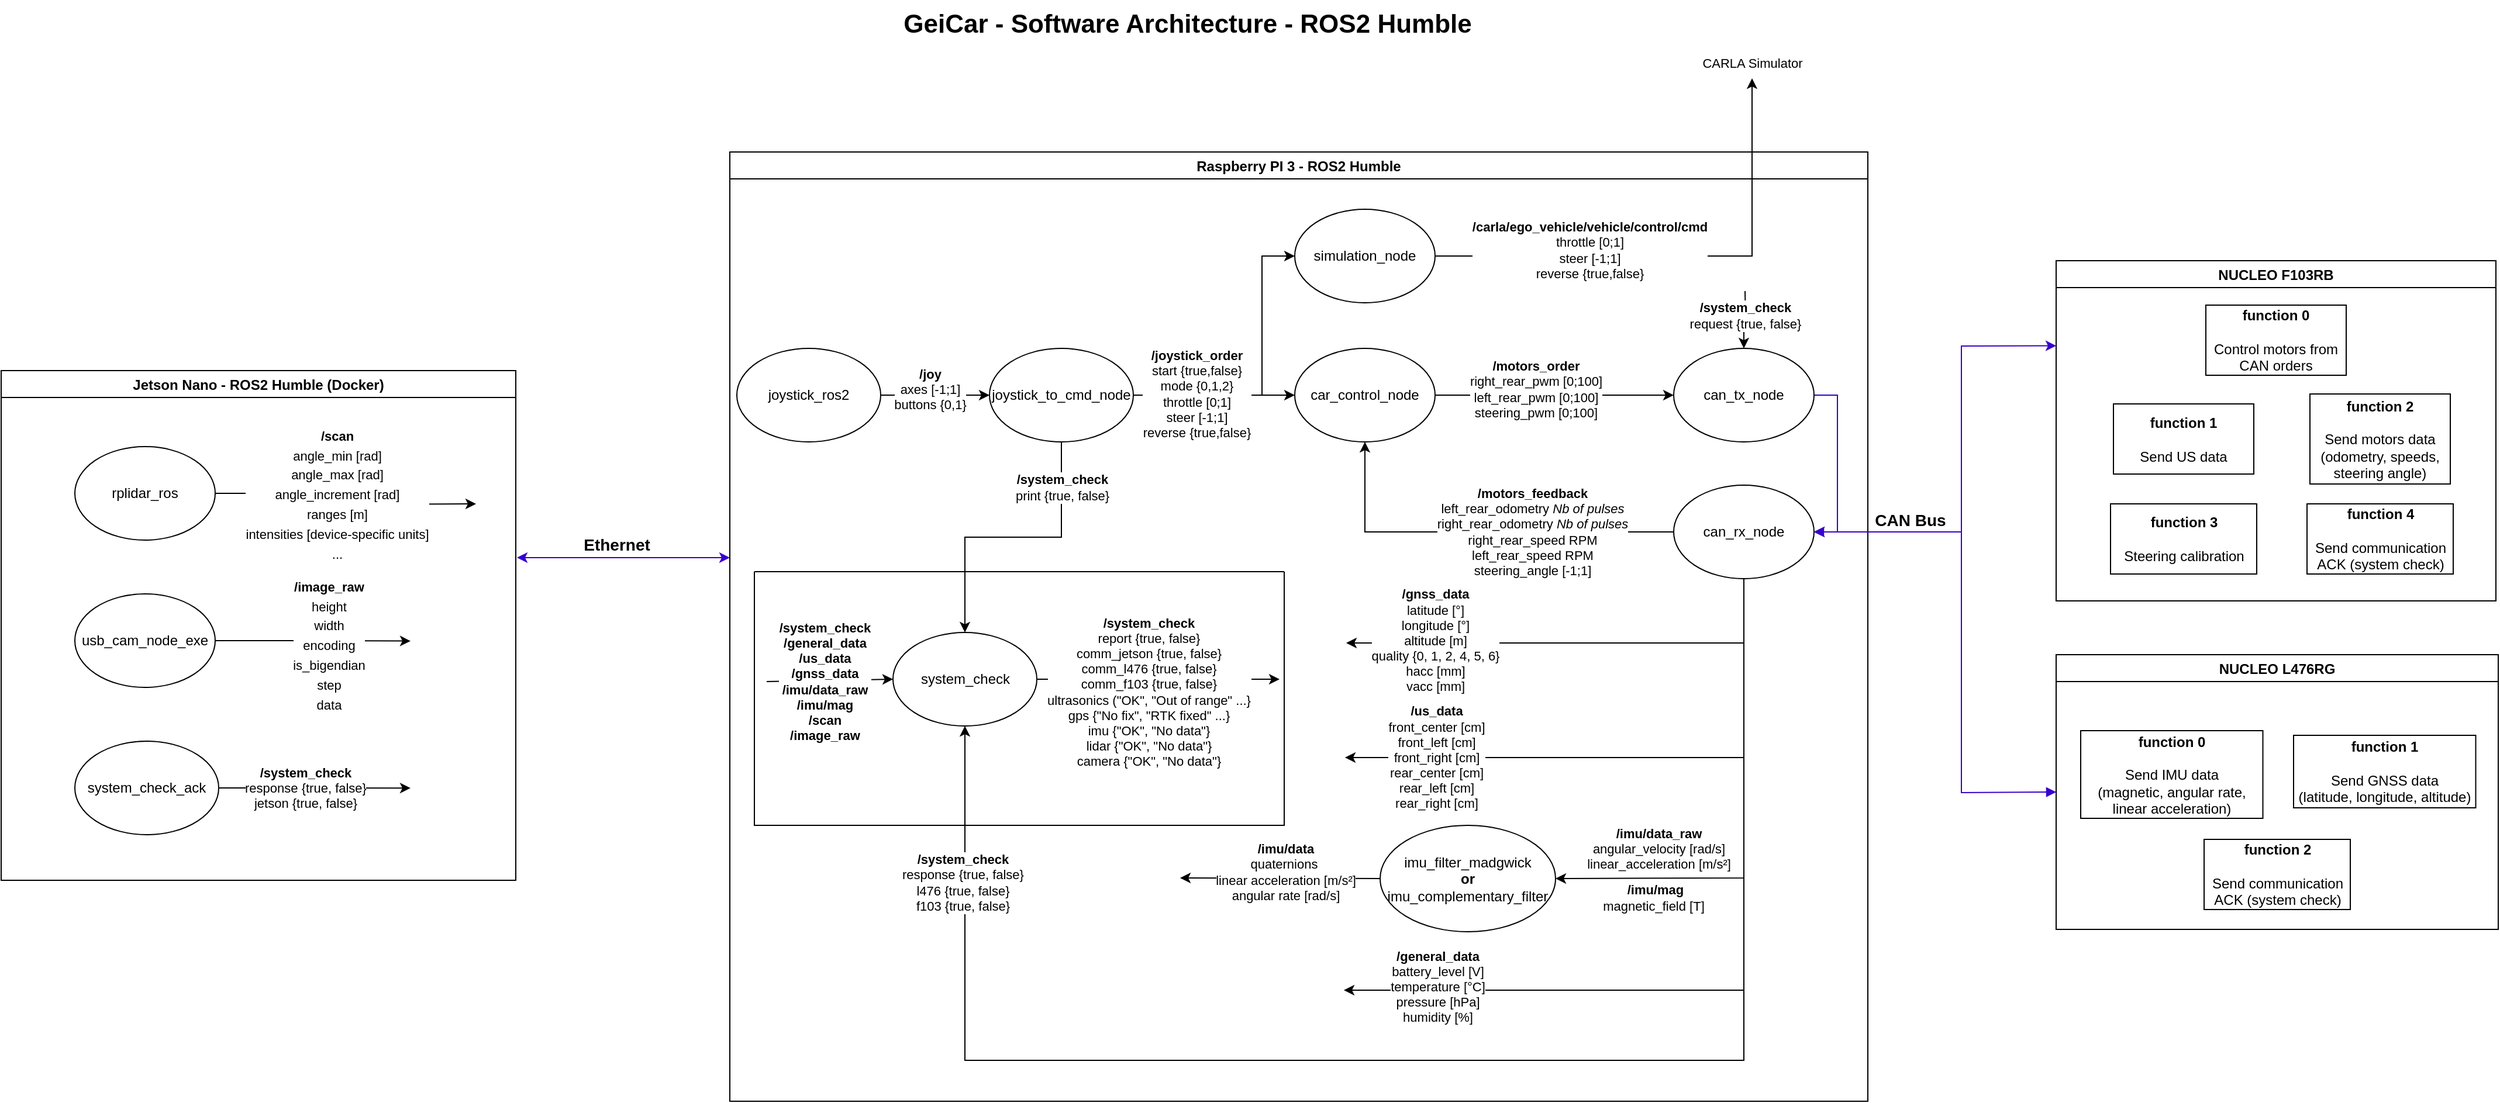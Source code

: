 <mxfile version="20.3.1" type="google"><diagram id="5ALFdDSOXpKuUwJ-gb5N" name="Actuel"><mxGraphModel grid="1" page="1" gridSize="7" guides="1" tooltips="1" connect="1" arrows="1" fold="1" pageScale="1" pageWidth="2336" pageHeight="1654" math="0" shadow="0"><root><mxCell id="0"/><mxCell id="1" parent="0"/><mxCell id="jIwZPvRPu7OzkIc0yy9K-2" value="Raspberry PI 3 - ROS2 Humble" style="swimlane;labelBackgroundColor=none;strokeWidth=1;" vertex="1" parent="1"><mxGeometry x="724" y="356" width="973" height="812" as="geometry"><mxRectangle x="721" y="627" width="190" height="23" as="alternateBounds"/></mxGeometry></mxCell><mxCell id="wR9ld2IWix-3AlufX-g8-2" style="edgeStyle=orthogonalEdgeStyle;rounded=0;orthogonalLoop=1;jettySize=auto;html=1;exitX=1;exitY=0.5;exitDx=0;exitDy=0;entryX=0;entryY=0.5;entryDx=0;entryDy=0;" edge="1" parent="jIwZPvRPu7OzkIc0yy9K-2" source="jIwZPvRPu7OzkIc0yy9K-6" target="wR9ld2IWix-3AlufX-g8-1"><mxGeometry relative="1" as="geometry"><Array as="points"><mxPoint x="455" y="208"/><mxPoint x="455" y="89"/></Array></mxGeometry></mxCell><mxCell id="B_HcrylOlrj_fb7Q6CMA-4" style="edgeStyle=orthogonalEdgeStyle;rounded=0;orthogonalLoop=1;jettySize=auto;html=1;exitX=0;exitY=0.5;exitDx=0;exitDy=0;entryX=0.5;entryY=1;entryDx=0;entryDy=0;" edge="1" parent="jIwZPvRPu7OzkIc0yy9K-2" source="jIwZPvRPu7OzkIc0yy9K-4" target="jIwZPvRPu7OzkIc0yy9K-5"><mxGeometry relative="1" as="geometry"/></mxCell><mxCell id="B_HcrylOlrj_fb7Q6CMA-5" value="&lt;b&gt;/motors_feedback&lt;br&gt;&lt;/b&gt;left_rear_odometry &lt;i&gt;Nb of pulses&lt;br&gt;&lt;/i&gt;right_rear_odometry&amp;nbsp;&lt;i&gt;Nb of pulses&lt;/i&gt;&lt;br&gt;right_rear_speed RPM&lt;br&gt;left_rear_speed RPM&lt;br&gt;steering_angle [-1;1]" style="edgeLabel;html=1;align=center;verticalAlign=middle;resizable=0;points=[];" connectable="0" vertex="1" parent="B_HcrylOlrj_fb7Q6CMA-4"><mxGeometry x="0.068" y="-1" relative="1" as="geometry"><mxPoint x="61" y="1" as="offset"/></mxGeometry></mxCell><mxCell id="jIwZPvRPu7OzkIc0yy9K-4" value="&lt;div&gt;&lt;br&gt;&lt;/div&gt;&lt;div&gt;can_rx_node&lt;/div&gt;&lt;div&gt;&lt;br&gt;&lt;/div&gt;" style="ellipse;whiteSpace=wrap;html=1;labelBackgroundColor=none;" vertex="1" parent="jIwZPvRPu7OzkIc0yy9K-2"><mxGeometry x="807" y="285" width="120" height="80" as="geometry"/></mxCell><mxCell id="jIwZPvRPu7OzkIc0yy9K-15" style="edgeStyle=orthogonalEdgeStyle;rounded=0;orthogonalLoop=1;jettySize=auto;html=1;entryX=0;entryY=0.5;entryDx=0;entryDy=0;" edge="1" parent="jIwZPvRPu7OzkIc0yy9K-2" source="jIwZPvRPu7OzkIc0yy9K-5" target="k2ojP2UK0xrN7-_M_Nul-2"><mxGeometry relative="1" as="geometry"><mxPoint x="667" y="208" as="targetPoint"/></mxGeometry></mxCell><mxCell id="ByvV_otjbWrR2aYuJKVb-7" value="&lt;b&gt;/motors_order&lt;br&gt;&lt;/b&gt;right_rear_pwm [0;100]&lt;br&gt;left_rear_pwm [0;100]&lt;br&gt;steering_pwm [0;100]" style="edgeLabel;html=1;align=center;verticalAlign=middle;resizable=0;points=[];" connectable="0" vertex="1" parent="jIwZPvRPu7OzkIc0yy9K-15"><mxGeometry x="-0.235" y="-2" relative="1" as="geometry"><mxPoint x="8" y="-7" as="offset"/></mxGeometry></mxCell><mxCell id="jIwZPvRPu7OzkIc0yy9K-5" value="car_control_node" style="ellipse;whiteSpace=wrap;html=1;labelBackgroundColor=none;" vertex="1" parent="jIwZPvRPu7OzkIc0yy9K-2"><mxGeometry x="483" y="168" width="120" height="80" as="geometry"/></mxCell><mxCell id="jIwZPvRPu7OzkIc0yy9K-16" style="edgeStyle=orthogonalEdgeStyle;rounded=0;orthogonalLoop=1;jettySize=auto;html=1;exitX=1;exitY=0.5;exitDx=0;exitDy=0;entryX=0;entryY=0.5;entryDx=0;entryDy=0;" edge="1" parent="jIwZPvRPu7OzkIc0yy9K-2" source="jIwZPvRPu7OzkIc0yy9K-6" target="jIwZPvRPu7OzkIc0yy9K-5"><mxGeometry relative="1" as="geometry"/></mxCell><mxCell id="ByvV_otjbWrR2aYuJKVb-8" value="&lt;b&gt;/joystick_order&lt;br&gt;&lt;/b&gt;start {true,false}&lt;br&gt;mode {0,1,2}&lt;br&gt;throttle [0;1]&lt;br&gt;steer [-1;1]&lt;br&gt;reverse {true,false}" style="edgeLabel;html=1;align=center;verticalAlign=middle;resizable=0;points=[];" connectable="0" vertex="1" parent="jIwZPvRPu7OzkIc0yy9K-16"><mxGeometry x="-0.274" y="-2" relative="1" as="geometry"><mxPoint x="4" y="-3" as="offset"/></mxGeometry></mxCell><mxCell id="QsuP6L2s-QXaaYw1bcPl-10" style="edgeStyle=orthogonalEdgeStyle;rounded=0;orthogonalLoop=1;jettySize=auto;html=1;exitX=0.5;exitY=1;exitDx=0;exitDy=0;entryX=0.5;entryY=0;entryDx=0;entryDy=0;" edge="1" parent="jIwZPvRPu7OzkIc0yy9K-2" source="jIwZPvRPu7OzkIc0yy9K-6" target="QsuP6L2s-QXaaYw1bcPl-1"><mxGeometry relative="1" as="geometry"/></mxCell><mxCell id="QsuP6L2s-QXaaYw1bcPl-11" value="&lt;div&gt;&lt;b&gt;/system_check&lt;/b&gt;&lt;/div&gt;&lt;div&gt;print {true, false}&lt;b&gt;&lt;br&gt;&lt;/b&gt;&lt;/div&gt;" style="edgeLabel;html=1;align=center;verticalAlign=middle;resizable=0;points=[];" connectable="0" vertex="1" parent="QsuP6L2s-QXaaYw1bcPl-10"><mxGeometry x="-0.685" relative="1" as="geometry"><mxPoint as="offset"/></mxGeometry></mxCell><mxCell id="jIwZPvRPu7OzkIc0yy9K-6" value="joystick_to_cmd_node" style="ellipse;whiteSpace=wrap;html=1;labelBackgroundColor=none;" vertex="1" parent="jIwZPvRPu7OzkIc0yy9K-2"><mxGeometry x="222" y="168" width="123" height="80" as="geometry"/></mxCell><mxCell id="jIwZPvRPu7OzkIc0yy9K-58" value="&lt;div&gt;imu_filter_madgwick&lt;/div&gt;&lt;div&gt;&lt;b&gt;or&lt;/b&gt;&lt;/div&gt;&lt;div&gt;imu_complementary_filter&lt;/div&gt;" style="ellipse;whiteSpace=wrap;html=1;labelBackgroundColor=none;" vertex="1" parent="jIwZPvRPu7OzkIc0yy9K-2"><mxGeometry x="556" y="576" width="150" height="91" as="geometry"/></mxCell><mxCell id="jIwZPvRPu7OzkIc0yy9K-73" value="" style="endArrow=classic;html=1;rounded=0;fontSize=13;exitX=0.5;exitY=1;exitDx=0;exitDy=0;entryX=1;entryY=0.5;entryDx=0;entryDy=0;" edge="1" parent="jIwZPvRPu7OzkIc0yy9K-2" source="jIwZPvRPu7OzkIc0yy9K-4" target="jIwZPvRPu7OzkIc0yy9K-58"><mxGeometry width="50" height="50" relative="1" as="geometry"><mxPoint x="745" y="372" as="sourcePoint"/><mxPoint x="737" y="651" as="targetPoint"/><Array as="points"><mxPoint x="867" y="444"/><mxPoint x="867" y="621"/></Array></mxGeometry></mxCell><mxCell id="ByvV_otjbWrR2aYuJKVb-1" value="&lt;b&gt;/imu/data_raw&lt;br&gt;&lt;/b&gt;angular_velocity [rad/s]&lt;br&gt;linear_acceleration [m/s²]" style="edgeLabel;html=1;align=center;verticalAlign=middle;resizable=0;points=[];" connectable="0" vertex="1" parent="jIwZPvRPu7OzkIc0yy9K-73"><mxGeometry x="0.83" y="1" relative="1" as="geometry"><mxPoint x="52" y="-27" as="offset"/></mxGeometry></mxCell><mxCell id="ByvV_otjbWrR2aYuJKVb-2" value="&lt;b&gt;/imu/mag&lt;br&gt;&lt;/b&gt;magnetic_field [T]&amp;nbsp;" style="edgeLabel;html=1;align=center;verticalAlign=middle;resizable=0;points=[];" connectable="0" vertex="1" parent="jIwZPvRPu7OzkIc0yy9K-73"><mxGeometry x="0.685" y="3" relative="1" as="geometry"><mxPoint x="19" y="13" as="offset"/></mxGeometry></mxCell><mxCell id="B_HcrylOlrj_fb7Q6CMA-16" style="edgeStyle=orthogonalEdgeStyle;rounded=0;orthogonalLoop=1;jettySize=auto;html=1;exitX=1;exitY=0.5;exitDx=0;exitDy=0;entryX=1;entryY=0.5;entryDx=0;entryDy=0;strokeColor=#3700CC;" edge="1" parent="jIwZPvRPu7OzkIc0yy9K-2" source="k2ojP2UK0xrN7-_M_Nul-2" target="jIwZPvRPu7OzkIc0yy9K-4"><mxGeometry relative="1" as="geometry"/></mxCell><mxCell id="k2ojP2UK0xrN7-_M_Nul-2" value="&lt;div&gt;&lt;br&gt;&lt;/div&gt;&lt;div&gt;can_tx_node&lt;/div&gt;&lt;div&gt;&lt;br&gt;&lt;/div&gt;" style="ellipse;whiteSpace=wrap;html=1;labelBackgroundColor=none;" vertex="1" parent="jIwZPvRPu7OzkIc0yy9K-2"><mxGeometry x="807" y="168" width="120" height="80" as="geometry"/></mxCell><mxCell id="B_HcrylOlrj_fb7Q6CMA-12" style="edgeStyle=orthogonalEdgeStyle;rounded=0;orthogonalLoop=1;jettySize=auto;html=1;exitX=0.5;exitY=1;exitDx=0;exitDy=0;" edge="1" parent="jIwZPvRPu7OzkIc0yy9K-2" source="jIwZPvRPu7OzkIc0yy9K-4"><mxGeometry relative="1" as="geometry"><mxPoint x="527" y="420" as="targetPoint"/><mxPoint x="867" y="337" as="sourcePoint"/><Array as="points"><mxPoint x="867" y="420"/></Array></mxGeometry></mxCell><mxCell id="B_HcrylOlrj_fb7Q6CMA-13" value="&lt;b&gt;/gnss_data&lt;/b&gt;&lt;br&gt;latitude [°]&lt;br&gt;longitude [°]&lt;br&gt;&lt;div&gt;altitude [m]&lt;/div&gt;&lt;div&gt;quality {0, 1, 2, 4, 5, 6}&lt;/div&gt;&lt;div&gt;hacc [mm]&lt;/div&gt;&lt;div&gt;vacc [mm]&lt;br&gt;&lt;/div&gt;" style="edgeLabel;html=1;align=center;verticalAlign=middle;resizable=0;points=[];" connectable="0" vertex="1" parent="B_HcrylOlrj_fb7Q6CMA-12"><mxGeometry x="0.583" y="-2" relative="1" as="geometry"><mxPoint x="-7" as="offset"/></mxGeometry></mxCell><mxCell id="ByvV_otjbWrR2aYuJKVb-5" style="edgeStyle=orthogonalEdgeStyle;rounded=0;orthogonalLoop=1;jettySize=auto;html=1;exitX=1;exitY=0.5;exitDx=0;exitDy=0;entryX=0;entryY=0.5;entryDx=0;entryDy=0;" edge="1" parent="jIwZPvRPu7OzkIc0yy9K-2" source="ByvV_otjbWrR2aYuJKVb-4" target="jIwZPvRPu7OzkIc0yy9K-6"><mxGeometry relative="1" as="geometry"/></mxCell><mxCell id="ByvV_otjbWrR2aYuJKVb-6" value="&lt;b&gt;/joy&lt;br&gt;&lt;/b&gt;axes [-1;1]&lt;br&gt;buttons {0,1}" style="edgeLabel;html=1;align=center;verticalAlign=middle;resizable=0;points=[];" connectable="0" vertex="1" parent="ByvV_otjbWrR2aYuJKVb-5"><mxGeometry x="-0.283" relative="1" as="geometry"><mxPoint x="8" y="-5" as="offset"/></mxGeometry></mxCell><mxCell id="ByvV_otjbWrR2aYuJKVb-4" value="joystick_ros2" style="ellipse;whiteSpace=wrap;html=1;labelBackgroundColor=none;" vertex="1" parent="jIwZPvRPu7OzkIc0yy9K-2"><mxGeometry x="6" y="168" width="123" height="80" as="geometry"/></mxCell><mxCell id="wR9ld2IWix-3AlufX-g8-1" value="simulation_node" style="ellipse;whiteSpace=wrap;html=1;labelBackgroundColor=none;" vertex="1" parent="jIwZPvRPu7OzkIc0yy9K-2"><mxGeometry x="483" y="49" width="120" height="80" as="geometry"/></mxCell><mxCell id="wR9ld2IWix-3AlufX-g8-3" style="edgeStyle=orthogonalEdgeStyle;rounded=0;orthogonalLoop=1;jettySize=auto;html=1;exitX=1;exitY=0.5;exitDx=0;exitDy=0;" edge="1" parent="jIwZPvRPu7OzkIc0yy9K-2" source="wR9ld2IWix-3AlufX-g8-1"><mxGeometry relative="1" as="geometry"><mxPoint x="874" y="-63" as="targetPoint"/><mxPoint x="665" y="89" as="sourcePoint"/><Array as="points"><mxPoint x="874" y="89"/></Array></mxGeometry></mxCell><mxCell id="wR9ld2IWix-3AlufX-g8-5" value="/carla/ego_vehicle/vehicle/control/cmd&lt;br&gt;&lt;span style=&quot;font-weight: normal;&quot;&gt;throttle [0;1]&lt;br&gt;steer [-1;1]&lt;br&gt;reverse {true,false}&lt;/span&gt;" style="edgeLabel;html=1;align=center;verticalAlign=middle;resizable=0;points=[];fontStyle=1" connectable="0" vertex="1" parent="wR9ld2IWix-3AlufX-g8-3"><mxGeometry x="-0.417" y="3" relative="1" as="geometry"><mxPoint x="8" y="-2" as="offset"/></mxGeometry></mxCell><mxCell id="wR9ld2IWix-3AlufX-g8-6" value="CARLA Simulator" style="edgeLabel;html=1;align=center;verticalAlign=middle;resizable=0;points=[];" connectable="0" vertex="1" parent="wR9ld2IWix-3AlufX-g8-3"><mxGeometry x="0.89" y="3" relative="1" as="geometry"><mxPoint x="3" y="-37" as="offset"/></mxGeometry></mxCell><mxCell id="QsuP6L2s-QXaaYw1bcPl-9" value="" style="swimlane;startSize=0;fillColor=none;" vertex="1" parent="jIwZPvRPu7OzkIc0yy9K-2"><mxGeometry x="21" y="359" width="453" height="217" as="geometry"><mxRectangle x="21" y="359" width="35" height="35" as="alternateBounds"/></mxGeometry></mxCell><mxCell id="QsuP6L2s-QXaaYw1bcPl-1" value="system_check" style="ellipse;whiteSpace=wrap;html=1;labelBackgroundColor=none;" vertex="1" parent="QsuP6L2s-QXaaYw1bcPl-9"><mxGeometry x="118.5" y="52" width="123" height="80" as="geometry"/></mxCell><mxCell id="QsuP6L2s-QXaaYw1bcPl-4" value="" style="endArrow=classic;html=1;rounded=0;entryX=0;entryY=0.5;entryDx=0;entryDy=0;" edge="1" parent="QsuP6L2s-QXaaYw1bcPl-9" target="QsuP6L2s-QXaaYw1bcPl-1"><mxGeometry width="50" height="50" relative="1" as="geometry"><mxPoint x="10.5" y="94" as="sourcePoint"/><mxPoint x="143.5" y="108.21" as="targetPoint"/></mxGeometry></mxCell><mxCell id="QsuP6L2s-QXaaYw1bcPl-5" value="&lt;div&gt;&lt;b&gt;/system_check&lt;/b&gt;&lt;/div&gt;&lt;div&gt;&lt;b&gt;/general_data&lt;/b&gt;&lt;/div&gt;&lt;div&gt;&lt;b&gt;/us_data&lt;/b&gt;&lt;/div&gt;&lt;div&gt;&lt;b&gt;/gnss_data&lt;/b&gt;&lt;/div&gt;&lt;div&gt;&lt;b&gt;/imu/data_raw&lt;/b&gt;&lt;/div&gt;&lt;div&gt;&lt;b&gt;/imu/mag&lt;br&gt;&lt;/b&gt;&lt;/div&gt;&lt;div&gt;&lt;b&gt;/scan&lt;/b&gt;&lt;/div&gt;&lt;div&gt;&lt;b&gt;/image_raw&lt;/b&gt;&lt;/div&gt;" style="edgeLabel;html=1;align=center;verticalAlign=middle;resizable=0;points=[];" connectable="0" vertex="1" parent="QsuP6L2s-QXaaYw1bcPl-4"><mxGeometry x="-0.327" y="1" relative="1" as="geometry"><mxPoint x="13" y="1" as="offset"/></mxGeometry></mxCell><mxCell id="QsuP6L2s-QXaaYw1bcPl-6" style="edgeStyle=orthogonalEdgeStyle;rounded=0;orthogonalLoop=1;jettySize=auto;html=1;exitX=1;exitY=0.5;exitDx=0;exitDy=0;" edge="1" parent="QsuP6L2s-QXaaYw1bcPl-9" source="QsuP6L2s-QXaaYw1bcPl-1"><mxGeometry relative="1" as="geometry"><mxPoint x="449" y="92" as="targetPoint"/><mxPoint x="264.5" y="92" as="sourcePoint"/></mxGeometry></mxCell><mxCell id="QsuP6L2s-QXaaYw1bcPl-7" value="&lt;div&gt;&lt;b&gt;/system_check&lt;/b&gt;&lt;/div&gt;&lt;div&gt;report {true, false}&lt;/div&gt;&lt;div&gt;comm_jetson {true, false}&lt;/div&gt;&lt;div&gt;comm_l476 {true, false}&lt;/div&gt;&lt;div&gt;comm_f103 {true, false}&lt;/div&gt;&lt;div&gt;ultrasonics (&quot;OK&quot;, &quot;Out of range&quot; ...}&lt;/div&gt;&lt;div&gt;gps {&quot;No fix&quot;, &quot;RTK fixed&quot; ...}&lt;/div&gt;&lt;div&gt;imu {&quot;OK&quot;, &quot;No data&quot;}&lt;/div&gt;&lt;div&gt;lidar {&quot;OK&quot;, &quot;No data&quot;}&lt;/div&gt;&lt;div&gt;camera {&quot;OK&quot;, &quot;No data&quot;}&lt;b&gt;&lt;br&gt;&lt;/b&gt;&lt;/div&gt;" style="edgeLabel;html=1;align=center;verticalAlign=middle;resizable=0;points=[];" connectable="0" vertex="1" parent="QsuP6L2s-QXaaYw1bcPl-6"><mxGeometry x="-0.252" y="-1" relative="1" as="geometry"><mxPoint x="17" y="10" as="offset"/></mxGeometry></mxCell><mxCell id="QsuP6L2s-QXaaYw1bcPl-17" style="edgeStyle=orthogonalEdgeStyle;rounded=0;orthogonalLoop=1;jettySize=auto;html=1;exitX=0.5;exitY=1;exitDx=0;exitDy=0;startArrow=none;startFill=0;endArrow=classic;endFill=1;entryX=0.5;entryY=1;entryDx=0;entryDy=0;" edge="1" parent="jIwZPvRPu7OzkIc0yy9K-2" source="jIwZPvRPu7OzkIc0yy9K-4" target="QsuP6L2s-QXaaYw1bcPl-1"><mxGeometry relative="1" as="geometry"><mxPoint x="336" y="777" as="targetPoint"/><Array as="points"><mxPoint x="867" y="777"/><mxPoint x="201" y="777"/></Array></mxGeometry></mxCell><mxCell id="QsuP6L2s-QXaaYw1bcPl-18" value="&lt;div&gt;&lt;b&gt;/system_check&lt;/b&gt;&lt;/div&gt;&lt;div&gt;response {true, false}&lt;/div&gt;&lt;div&gt;l476 {true, false}&lt;/div&gt;&lt;div&gt;f103 {true, false}&lt;br&gt;&lt;/div&gt;" style="edgeLabel;html=1;align=center;verticalAlign=middle;resizable=0;points=[];" connectable="0" vertex="1" parent="QsuP6L2s-QXaaYw1bcPl-17"><mxGeometry x="0.804" y="2" relative="1" as="geometry"><mxPoint as="offset"/></mxGeometry></mxCell><mxCell id="jIwZPvRPu7OzkIc0yy9K-7" value="NUCLEO F103RB" style="swimlane;labelBackgroundColor=none;" vertex="1" parent="1"><mxGeometry x="1858" y="449" width="376" height="291" as="geometry"/></mxCell><mxCell id="jIwZPvRPu7OzkIc0yy9K-41" value="&lt;div&gt;&lt;b&gt;function 1&lt;/b&gt;&lt;/div&gt;&lt;div&gt;&lt;br&gt;&lt;/div&gt;&lt;div&gt;Send US data&lt;br&gt;&lt;/div&gt;" style="rounded=0;whiteSpace=wrap;html=1;labelBackgroundColor=none;" vertex="1" parent="jIwZPvRPu7OzkIc0yy9K-7"><mxGeometry x="49" y="122.5" width="120" height="60" as="geometry"/></mxCell><mxCell id="jIwZPvRPu7OzkIc0yy9K-42" value="&lt;div&gt;&lt;b&gt;function 0&lt;br&gt;&lt;/b&gt;&lt;/div&gt;&lt;div&gt;&lt;br&gt;&lt;/div&gt;&lt;div&gt;Control motors from CAN orders&lt;br&gt;&lt;/div&gt;" style="rounded=0;whiteSpace=wrap;html=1;labelBackgroundColor=none;" vertex="1" parent="jIwZPvRPu7OzkIc0yy9K-7"><mxGeometry x="128" y="38" width="120" height="60" as="geometry"/></mxCell><mxCell id="jIwZPvRPu7OzkIc0yy9K-49" value="&lt;div&gt;&lt;b&gt;function 3&lt;br&gt;&lt;/b&gt;&lt;/div&gt;&lt;div&gt;&lt;br&gt;&lt;/div&gt;&lt;div&gt;Steering calibration&lt;br&gt;&lt;/div&gt;" style="rounded=0;whiteSpace=wrap;html=1;labelBackgroundColor=none;" vertex="1" parent="jIwZPvRPu7OzkIc0yy9K-7"><mxGeometry x="46.5" y="208" width="125" height="60" as="geometry"/></mxCell><mxCell id="fEdR-iXNzc81DLZmQmR9-8" value="&lt;div&gt;&lt;b&gt;function 2&lt;/b&gt;&lt;/div&gt;&lt;div&gt;&lt;br&gt;&lt;/div&gt;&lt;div&gt;Send motors data (odometry, speeds, steering angle)&lt;br&gt;&lt;/div&gt;" style="rounded=0;whiteSpace=wrap;html=1;labelBackgroundColor=none;" vertex="1" parent="jIwZPvRPu7OzkIc0yy9K-7"><mxGeometry x="217" y="114" width="120" height="77" as="geometry"/></mxCell><mxCell id="QsuP6L2s-QXaaYw1bcPl-22" value="&lt;div&gt;&lt;b&gt;function 4&lt;br&gt;&lt;/b&gt;&lt;/div&gt;&lt;div&gt;&lt;br&gt;&lt;/div&gt;&lt;div&gt;Send communication ACK (system check)&lt;br&gt;&lt;/div&gt;" style="rounded=0;whiteSpace=wrap;html=1;labelBackgroundColor=none;" vertex="1" parent="jIwZPvRPu7OzkIc0yy9K-7"><mxGeometry x="214.5" y="208" width="125" height="60" as="geometry"/></mxCell><mxCell id="jIwZPvRPu7OzkIc0yy9K-8" value="NUCLEO L476RG" style="swimlane;labelBackgroundColor=none;" vertex="1" parent="1"><mxGeometry x="1858" y="786" width="378" height="235" as="geometry"/></mxCell><mxCell id="jIwZPvRPu7OzkIc0yy9K-43" value="&lt;div&gt;&lt;b&gt;function 0&lt;br&gt;&lt;/b&gt;&lt;/div&gt;&lt;div&gt;&lt;br&gt;&lt;/div&gt;&lt;div&gt;Send IMU data&lt;br&gt;&lt;/div&gt;&lt;div&gt;(magnetic, angular rate, linear acceleration)&lt;/div&gt;" style="rounded=0;whiteSpace=wrap;html=1;labelBackgroundColor=none;" vertex="1" parent="jIwZPvRPu7OzkIc0yy9K-8"><mxGeometry x="21" y="65" width="155.75" height="75" as="geometry"/></mxCell><mxCell id="jIwZPvRPu7OzkIc0yy9K-44" value="&lt;div&gt;&lt;b&gt;function 1&lt;br&gt;&lt;/b&gt;&lt;/div&gt;&lt;div&gt;&lt;br&gt;&lt;/div&gt;&lt;div&gt;Send GNSS data&lt;br&gt;&lt;/div&gt;&lt;div&gt;(latitude, longitude, altitude)&lt;/div&gt;" style="rounded=0;whiteSpace=wrap;html=1;labelBackgroundColor=none;" vertex="1" parent="jIwZPvRPu7OzkIc0yy9K-8"><mxGeometry x="203" y="69" width="155.75" height="62" as="geometry"/></mxCell><mxCell id="QsuP6L2s-QXaaYw1bcPl-23" value="&lt;div&gt;&lt;b&gt;function 2&lt;br&gt;&lt;/b&gt;&lt;/div&gt;&lt;div&gt;&lt;br&gt;&lt;/div&gt;&lt;div&gt;Send communication ACK (system check)&lt;br&gt;&lt;/div&gt;" style="rounded=0;whiteSpace=wrap;html=1;labelBackgroundColor=none;" vertex="1" parent="jIwZPvRPu7OzkIc0yy9K-8"><mxGeometry x="126.5" y="158" width="125" height="60" as="geometry"/></mxCell><mxCell id="jIwZPvRPu7OzkIc0yy9K-26" value="Jetson Nano - ROS2 Humble (Docker)" style="swimlane;labelBackgroundColor=none;" vertex="1" parent="1"><mxGeometry x="101" y="543" width="440" height="436" as="geometry"><mxRectangle x="615" y="440" width="190" height="23" as="alternateBounds"/></mxGeometry></mxCell><mxCell id="jIwZPvRPu7OzkIc0yy9K-32" value="rplidar_ros" style="ellipse;whiteSpace=wrap;html=1;labelBackgroundColor=none;" vertex="1" parent="jIwZPvRPu7OzkIc0yy9K-26"><mxGeometry x="63" y="65" width="120" height="80" as="geometry"/></mxCell><mxCell id="jIwZPvRPu7OzkIc0yy9K-50" value="usb_cam_node_exe" style="ellipse;whiteSpace=wrap;html=1;labelBackgroundColor=none;" vertex="1" parent="jIwZPvRPu7OzkIc0yy9K-26"><mxGeometry x="63" y="191" width="120" height="80" as="geometry"/></mxCell><mxCell id="QsuP6L2s-QXaaYw1bcPl-19" value="system_check_ack" style="ellipse;whiteSpace=wrap;html=1;labelBackgroundColor=none;" vertex="1" parent="jIwZPvRPu7OzkIc0yy9K-26"><mxGeometry x="63" y="317" width="123" height="80" as="geometry"/></mxCell><mxCell id="jIwZPvRPu7OzkIc0yy9K-45" value="" style="endArrow=classic;startArrow=classic;html=1;rounded=0;exitX=1;exitY=0.5;exitDx=0;exitDy=0;fillColor=#6a00ff;strokeColor=#3700CC;entryX=0;entryY=0.25;entryDx=0;entryDy=0;" edge="1" parent="1" source="jIwZPvRPu7OzkIc0yy9K-4" target="jIwZPvRPu7OzkIc0yy9K-7"><mxGeometry width="50" height="50" relative="1" as="geometry"><mxPoint x="1697" y="547" as="sourcePoint"/><mxPoint x="1858" y="447" as="targetPoint"/><Array as="points"><mxPoint x="1777" y="681"/><mxPoint x="1777" y="522"/></Array></mxGeometry></mxCell><mxCell id="jIwZPvRPu7OzkIc0yy9K-48" value="&lt;font style=&quot;font-size: 14px;&quot;&gt;&lt;b&gt;CAN Bus&lt;/b&gt;&lt;/font&gt;" style="edgeLabel;html=1;align=center;verticalAlign=middle;resizable=0;points=[];" vertex="1" connectable="0" parent="jIwZPvRPu7OzkIc0yy9K-45"><mxGeometry x="-0.368" y="-3" relative="1" as="geometry"><mxPoint x="-34" y="-13" as="offset"/></mxGeometry></mxCell><mxCell id="jIwZPvRPu7OzkIc0yy9K-47" value="" style="endArrow=block;startArrow=block;endFill=1;startFill=1;html=1;rounded=0;entryX=0;entryY=0.5;entryDx=0;entryDy=0;exitX=1;exitY=0.5;exitDx=0;exitDy=0;fillColor=#6a00ff;strokeColor=#3700CC;" edge="1" parent="1" source="jIwZPvRPu7OzkIc0yy9K-4" target="jIwZPvRPu7OzkIc0yy9K-8"><mxGeometry width="160" relative="1" as="geometry"><mxPoint x="1697" y="547" as="sourcePoint"/><mxPoint x="1867" y="677" as="targetPoint"/><Array as="points"><mxPoint x="1777" y="681"/><mxPoint x="1777" y="904"/></Array></mxGeometry></mxCell><mxCell id="jIwZPvRPu7OzkIc0yy9K-75" value="&lt;b&gt;GeiCar - Software Architecture - ROS2 Humble&lt;/b&gt;" style="text;html=1;align=center;verticalAlign=middle;resizable=0;points=[];autosize=1;strokeColor=none;fillColor=none;fontSize=22;" vertex="1" parent="1"><mxGeometry x="863" y="226" width="504" height="42" as="geometry"/></mxCell><mxCell id="B_HcrylOlrj_fb7Q6CMA-6" style="edgeStyle=orthogonalEdgeStyle;rounded=0;orthogonalLoop=1;jettySize=auto;html=1;exitX=0;exitY=0.5;exitDx=0;exitDy=0;" edge="1" parent="1" source="jIwZPvRPu7OzkIc0yy9K-58"><mxGeometry relative="1" as="geometry"><mxPoint x="1109" y="977" as="targetPoint"/></mxGeometry></mxCell><mxCell id="B_HcrylOlrj_fb7Q6CMA-7" value="&lt;b&gt;/imu/data&lt;br&gt;&lt;/b&gt;quaternions&amp;nbsp;&lt;br&gt;linear acceleration [m/s²]&lt;br&gt;angular rate [rad/s]" style="edgeLabel;html=1;align=center;verticalAlign=middle;resizable=0;points=[];" connectable="0" vertex="1" parent="B_HcrylOlrj_fb7Q6CMA-6"><mxGeometry x="0.22" y="2" relative="1" as="geometry"><mxPoint x="23" y="-7" as="offset"/></mxGeometry></mxCell><mxCell id="B_HcrylOlrj_fb7Q6CMA-10" style="edgeStyle=orthogonalEdgeStyle;rounded=0;orthogonalLoop=1;jettySize=auto;html=1;exitX=0.5;exitY=1;exitDx=0;exitDy=0;" edge="1" parent="1" source="jIwZPvRPu7OzkIc0yy9K-4"><mxGeometry relative="1" as="geometry"><mxPoint x="1250" y="874" as="targetPoint"/><Array as="points"><mxPoint x="1591" y="874"/></Array><mxPoint x="1509" y="721" as="sourcePoint"/></mxGeometry></mxCell><mxCell id="fEdR-iXNzc81DLZmQmR9-3" value="&lt;b&gt;/us_data&lt;/b&gt;&lt;br&gt;front_center [cm]&lt;br&gt;front_left [cm]&lt;br&gt;front_right [cm]&lt;br&gt;rear_center [cm]&lt;br&gt;rear_left [cm]&lt;br&gt;rear_right [cm]" style="edgeLabel;html=1;align=center;verticalAlign=middle;resizable=0;points=[];" connectable="0" vertex="1" parent="B_HcrylOlrj_fb7Q6CMA-10"><mxGeometry x="0.541" relative="1" as="geometry"><mxPoint x="-36" as="offset"/></mxGeometry></mxCell><mxCell id="fEdR-iXNzc81DLZmQmR9-4" style="edgeStyle=orthogonalEdgeStyle;rounded=0;orthogonalLoop=1;jettySize=auto;html=1;exitX=0.5;exitY=1;exitDx=0;exitDy=0;" edge="1" parent="1" source="jIwZPvRPu7OzkIc0yy9K-4"><mxGeometry relative="1" as="geometry"><mxPoint x="1249" y="1073" as="targetPoint"/><Array as="points"><mxPoint x="1591" y="1073"/></Array><mxPoint x="1672" y="738" as="sourcePoint"/></mxGeometry></mxCell><mxCell id="fEdR-iXNzc81DLZmQmR9-6" value="&lt;b&gt;/general_data&lt;br&gt;&lt;/b&gt;battery_level [V]&lt;br&gt;temperature [°C]&lt;br&gt;pressure [hPa]&lt;br&gt;humidity [%]" style="edgeLabel;html=1;align=center;verticalAlign=middle;resizable=0;points=[];" connectable="0" vertex="1" parent="fEdR-iXNzc81DLZmQmR9-4"><mxGeometry x="0.703" y="-3" relative="1" as="geometry"><mxPoint x="-23" as="offset"/></mxGeometry></mxCell><mxCell id="ByvV_otjbWrR2aYuJKVb-16" value="" style="endArrow=classic;startArrow=classic;html=1;rounded=0;fillColor=#6a00ff;strokeColor=#3700CC;" edge="1" parent="1"><mxGeometry width="50" height="50" relative="1" as="geometry"><mxPoint x="542" y="703" as="sourcePoint"/><mxPoint x="724" y="703" as="targetPoint"/></mxGeometry></mxCell><mxCell id="ByvV_otjbWrR2aYuJKVb-17" value="&lt;font style=&quot;font-size: 14px;&quot;&gt;&lt;b&gt;Ethernet&lt;/b&gt;&lt;/font&gt;" style="edgeLabel;html=1;align=center;verticalAlign=middle;resizable=0;points=[];" connectable="0" vertex="1" parent="ByvV_otjbWrR2aYuJKVb-16"><mxGeometry x="-0.348" y="-1" relative="1" as="geometry"><mxPoint x="25" y="-12" as="offset"/></mxGeometry></mxCell><mxCell id="ByvV_otjbWrR2aYuJKVb-18" style="edgeStyle=orthogonalEdgeStyle;rounded=0;orthogonalLoop=1;jettySize=auto;html=1;exitX=1;exitY=0.5;exitDx=0;exitDy=0;fontSize=14;strokeColor=#000000;" edge="1" parent="1" source="jIwZPvRPu7OzkIc0yy9K-32"><mxGeometry relative="1" as="geometry"><mxPoint x="507" y="657" as="targetPoint"/></mxGeometry></mxCell><mxCell id="ByvV_otjbWrR2aYuJKVb-20" value="&lt;font style=&quot;font-size: 11px;&quot;&gt;&lt;b&gt;/scan&lt;br&gt;&lt;/b&gt;angle_min [rad]&lt;br&gt;angle_max [rad]&lt;br&gt;angle_increment [rad]&lt;br&gt;ranges [m]&lt;br&gt;intensities [device-specific units]&lt;br&gt;...&lt;br&gt;&lt;/font&gt;" style="edgeLabel;html=1;align=center;verticalAlign=middle;resizable=0;points=[];fontSize=14;" connectable="0" vertex="1" parent="ByvV_otjbWrR2aYuJKVb-18"><mxGeometry x="-0.347" y="-3" relative="1" as="geometry"><mxPoint x="28" y="-3" as="offset"/></mxGeometry></mxCell><mxCell id="ByvV_otjbWrR2aYuJKVb-19" style="edgeStyle=orthogonalEdgeStyle;rounded=0;orthogonalLoop=1;jettySize=auto;html=1;exitX=1;exitY=0.5;exitDx=0;exitDy=0;fontSize=14;strokeColor=#000000;" edge="1" parent="1" source="jIwZPvRPu7OzkIc0yy9K-50"><mxGeometry relative="1" as="geometry"><mxPoint x="451" y="774.333" as="targetPoint"/></mxGeometry></mxCell><mxCell id="ByvV_otjbWrR2aYuJKVb-21" value="&lt;font style=&quot;font-size: 11px;&quot;&gt;&lt;b&gt;/image_raw&lt;br&gt;&lt;/b&gt;height&lt;br&gt;width&lt;br&gt;encoding&lt;br&gt;is_bigendian&lt;br&gt;step&lt;br&gt;data&lt;br&gt;&lt;/font&gt;" style="edgeLabel;html=1;align=center;verticalAlign=middle;resizable=0;points=[];fontSize=14;" connectable="0" vertex="1" parent="ByvV_otjbWrR2aYuJKVb-19"><mxGeometry x="-0.287" y="1" relative="1" as="geometry"><mxPoint x="37" y="4" as="offset"/></mxGeometry></mxCell><mxCell id="QsuP6L2s-QXaaYw1bcPl-13" style="edgeStyle=orthogonalEdgeStyle;rounded=0;orthogonalLoop=1;jettySize=auto;html=1;exitX=0.5;exitY=0;exitDx=0;exitDy=0;startArrow=classic;startFill=1;endArrow=none;endFill=0;" edge="1" parent="1" source="k2ojP2UK0xrN7-_M_Nul-2"><mxGeometry relative="1" as="geometry"><mxPoint x="1592" y="475" as="targetPoint"/></mxGeometry></mxCell><mxCell id="QsuP6L2s-QXaaYw1bcPl-14" value="&lt;div&gt;&lt;b&gt;/system_check&lt;/b&gt;&lt;/div&gt;&lt;div&gt;request {true, false}&lt;br&gt;&lt;/div&gt;" style="edgeLabel;html=1;align=center;verticalAlign=middle;resizable=0;points=[];" connectable="0" vertex="1" parent="QsuP6L2s-QXaaYw1bcPl-13"><mxGeometry x="0.319" relative="1" as="geometry"><mxPoint x="-1" y="4" as="offset"/></mxGeometry></mxCell><mxCell id="QsuP6L2s-QXaaYw1bcPl-20" style="edgeStyle=orthogonalEdgeStyle;rounded=0;orthogonalLoop=1;jettySize=auto;html=1;exitX=1;exitY=0.5;exitDx=0;exitDy=0;startArrow=none;startFill=0;endArrow=classic;endFill=1;" edge="1" parent="1" source="QsuP6L2s-QXaaYw1bcPl-19"><mxGeometry relative="1" as="geometry"><mxPoint x="451" y="900.103" as="targetPoint"/></mxGeometry></mxCell><mxCell id="QsuP6L2s-QXaaYw1bcPl-21" value="&lt;div&gt;&lt;b&gt;/system_check&lt;/b&gt;&lt;/div&gt;&lt;div&gt;response {true, false}&lt;/div&gt;&lt;div&gt;jetson {true, false}&lt;br&gt;&lt;/div&gt;" style="edgeLabel;html=1;align=center;verticalAlign=middle;resizable=0;points=[];" connectable="0" vertex="1" parent="QsuP6L2s-QXaaYw1bcPl-20"><mxGeometry x="-0.226" y="-3" relative="1" as="geometry"><mxPoint x="10" y="-3" as="offset"/></mxGeometry></mxCell></root></mxGraphModel></diagram></mxfile>